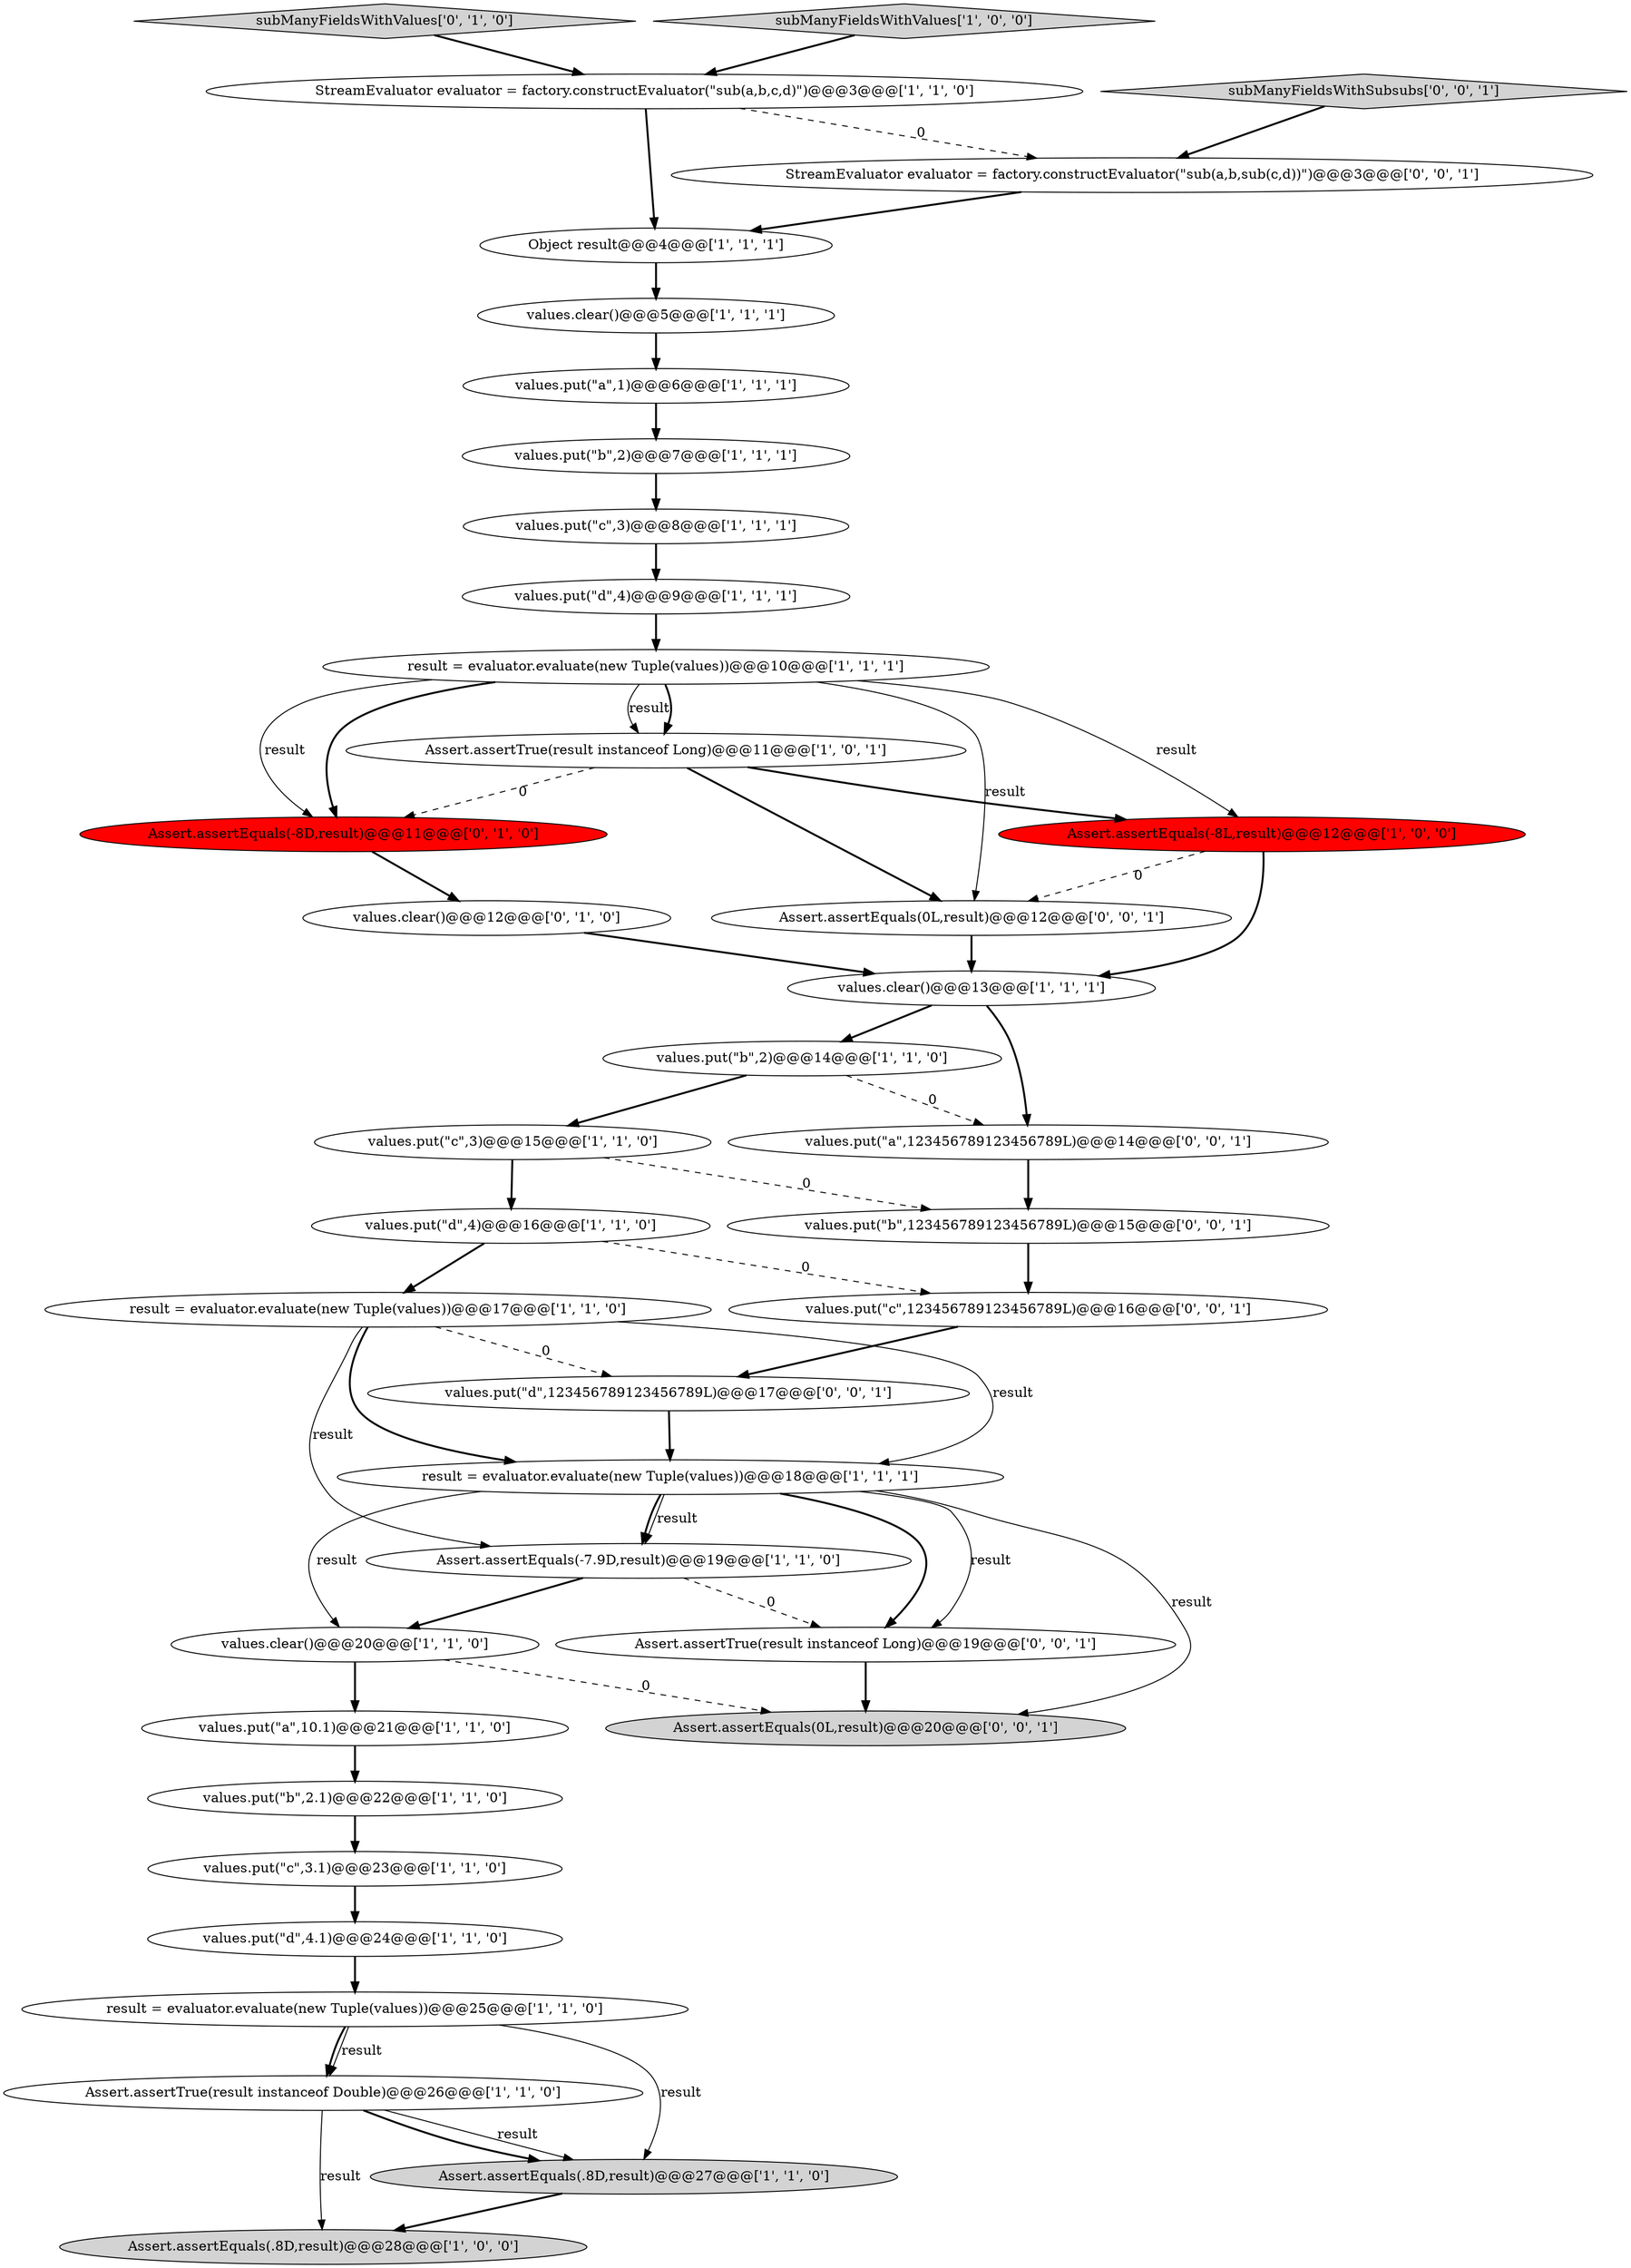 digraph {
27 [style = filled, label = "subManyFieldsWithValues['0', '1', '0']", fillcolor = lightgray, shape = diamond image = "AAA0AAABBB2BBB"];
5 [style = filled, label = "values.clear()@@@13@@@['1', '1', '1']", fillcolor = white, shape = ellipse image = "AAA0AAABBB1BBB"];
28 [style = filled, label = "values.clear()@@@12@@@['0', '1', '0']", fillcolor = white, shape = ellipse image = "AAA0AAABBB2BBB"];
14 [style = filled, label = "values.put(\"d\",4)@@@16@@@['1', '1', '0']", fillcolor = white, shape = ellipse image = "AAA0AAABBB1BBB"];
8 [style = filled, label = "Assert.assertTrue(result instanceof Long)@@@11@@@['1', '0', '1']", fillcolor = white, shape = ellipse image = "AAA0AAABBB1BBB"];
32 [style = filled, label = "values.put(\"b\",123456789123456789L)@@@15@@@['0', '0', '1']", fillcolor = white, shape = ellipse image = "AAA0AAABBB3BBB"];
0 [style = filled, label = "values.put(\"c\",3)@@@15@@@['1', '1', '0']", fillcolor = white, shape = ellipse image = "AAA0AAABBB1BBB"];
11 [style = filled, label = "Object result@@@4@@@['1', '1', '1']", fillcolor = white, shape = ellipse image = "AAA0AAABBB1BBB"];
22 [style = filled, label = "values.put(\"a\",10.1)@@@21@@@['1', '1', '0']", fillcolor = white, shape = ellipse image = "AAA0AAABBB1BBB"];
21 [style = filled, label = "Assert.assertEquals(-8L,result)@@@12@@@['1', '0', '0']", fillcolor = red, shape = ellipse image = "AAA1AAABBB1BBB"];
1 [style = filled, label = "result = evaluator.evaluate(new Tuple(values))@@@18@@@['1', '1', '1']", fillcolor = white, shape = ellipse image = "AAA0AAABBB1BBB"];
4 [style = filled, label = "StreamEvaluator evaluator = factory.constructEvaluator(\"sub(a,b,c,d)\")@@@3@@@['1', '1', '0']", fillcolor = white, shape = ellipse image = "AAA0AAABBB1BBB"];
15 [style = filled, label = "values.put(\"d\",4.1)@@@24@@@['1', '1', '0']", fillcolor = white, shape = ellipse image = "AAA0AAABBB1BBB"];
3 [style = filled, label = "Assert.assertTrue(result instanceof Double)@@@26@@@['1', '1', '0']", fillcolor = white, shape = ellipse image = "AAA0AAABBB1BBB"];
33 [style = filled, label = "subManyFieldsWithSubsubs['0', '0', '1']", fillcolor = lightgray, shape = diamond image = "AAA0AAABBB3BBB"];
16 [style = filled, label = "values.clear()@@@5@@@['1', '1', '1']", fillcolor = white, shape = ellipse image = "AAA0AAABBB1BBB"];
12 [style = filled, label = "values.put(\"b\",2)@@@7@@@['1', '1', '1']", fillcolor = white, shape = ellipse image = "AAA0AAABBB1BBB"];
24 [style = filled, label = "result = evaluator.evaluate(new Tuple(values))@@@10@@@['1', '1', '1']", fillcolor = white, shape = ellipse image = "AAA0AAABBB1BBB"];
25 [style = filled, label = "values.put(\"d\",4)@@@9@@@['1', '1', '1']", fillcolor = white, shape = ellipse image = "AAA0AAABBB1BBB"];
35 [style = filled, label = "Assert.assertEquals(0L,result)@@@20@@@['0', '0', '1']", fillcolor = lightgray, shape = ellipse image = "AAA0AAABBB3BBB"];
23 [style = filled, label = "values.put(\"b\",2)@@@14@@@['1', '1', '0']", fillcolor = white, shape = ellipse image = "AAA0AAABBB1BBB"];
10 [style = filled, label = "values.put(\"b\",2.1)@@@22@@@['1', '1', '0']", fillcolor = white, shape = ellipse image = "AAA0AAABBB1BBB"];
6 [style = filled, label = "values.clear()@@@20@@@['1', '1', '0']", fillcolor = white, shape = ellipse image = "AAA0AAABBB1BBB"];
7 [style = filled, label = "subManyFieldsWithValues['1', '0', '0']", fillcolor = lightgray, shape = diamond image = "AAA0AAABBB1BBB"];
13 [style = filled, label = "Assert.assertEquals(.8D,result)@@@28@@@['1', '0', '0']", fillcolor = lightgray, shape = ellipse image = "AAA0AAABBB1BBB"];
38 [style = filled, label = "Assert.assertTrue(result instanceof Long)@@@19@@@['0', '0', '1']", fillcolor = white, shape = ellipse image = "AAA0AAABBB3BBB"];
37 [style = filled, label = "values.put(\"a\",123456789123456789L)@@@14@@@['0', '0', '1']", fillcolor = white, shape = ellipse image = "AAA0AAABBB3BBB"];
9 [style = filled, label = "values.put(\"a\",1)@@@6@@@['1', '1', '1']", fillcolor = white, shape = ellipse image = "AAA0AAABBB1BBB"];
29 [style = filled, label = "Assert.assertEquals(-8D,result)@@@11@@@['0', '1', '0']", fillcolor = red, shape = ellipse image = "AAA1AAABBB2BBB"];
18 [style = filled, label = "values.put(\"c\",3)@@@8@@@['1', '1', '1']", fillcolor = white, shape = ellipse image = "AAA0AAABBB1BBB"];
26 [style = filled, label = "result = evaluator.evaluate(new Tuple(values))@@@17@@@['1', '1', '0']", fillcolor = white, shape = ellipse image = "AAA0AAABBB1BBB"];
34 [style = filled, label = "values.put(\"c\",123456789123456789L)@@@16@@@['0', '0', '1']", fillcolor = white, shape = ellipse image = "AAA0AAABBB3BBB"];
19 [style = filled, label = "Assert.assertEquals(-7.9D,result)@@@19@@@['1', '1', '0']", fillcolor = white, shape = ellipse image = "AAA0AAABBB1BBB"];
2 [style = filled, label = "result = evaluator.evaluate(new Tuple(values))@@@25@@@['1', '1', '0']", fillcolor = white, shape = ellipse image = "AAA0AAABBB1BBB"];
36 [style = filled, label = "values.put(\"d\",123456789123456789L)@@@17@@@['0', '0', '1']", fillcolor = white, shape = ellipse image = "AAA0AAABBB3BBB"];
31 [style = filled, label = "Assert.assertEquals(0L,result)@@@12@@@['0', '0', '1']", fillcolor = white, shape = ellipse image = "AAA0AAABBB3BBB"];
30 [style = filled, label = "StreamEvaluator evaluator = factory.constructEvaluator(\"sub(a,b,sub(c,d))\")@@@3@@@['0', '0', '1']", fillcolor = white, shape = ellipse image = "AAA0AAABBB3BBB"];
20 [style = filled, label = "Assert.assertEquals(.8D,result)@@@27@@@['1', '1', '0']", fillcolor = lightgray, shape = ellipse image = "AAA0AAABBB1BBB"];
17 [style = filled, label = "values.put(\"c\",3.1)@@@23@@@['1', '1', '0']", fillcolor = white, shape = ellipse image = "AAA0AAABBB1BBB"];
24->8 [style = solid, label="result"];
26->1 [style = solid, label="result"];
11->16 [style = bold, label=""];
3->13 [style = solid, label="result"];
15->2 [style = bold, label=""];
28->5 [style = bold, label=""];
20->13 [style = bold, label=""];
5->23 [style = bold, label=""];
8->31 [style = bold, label=""];
14->34 [style = dashed, label="0"];
6->22 [style = bold, label=""];
24->21 [style = solid, label="result"];
24->29 [style = solid, label="result"];
2->3 [style = bold, label=""];
26->1 [style = bold, label=""];
31->5 [style = bold, label=""];
0->32 [style = dashed, label="0"];
24->31 [style = solid, label="result"];
4->30 [style = dashed, label="0"];
10->17 [style = bold, label=""];
24->29 [style = bold, label=""];
32->34 [style = bold, label=""];
7->4 [style = bold, label=""];
26->19 [style = solid, label="result"];
1->6 [style = solid, label="result"];
19->6 [style = bold, label=""];
23->0 [style = bold, label=""];
36->1 [style = bold, label=""];
23->37 [style = dashed, label="0"];
3->20 [style = solid, label="result"];
6->35 [style = dashed, label="0"];
29->28 [style = bold, label=""];
14->26 [style = bold, label=""];
21->31 [style = dashed, label="0"];
21->5 [style = bold, label=""];
25->24 [style = bold, label=""];
27->4 [style = bold, label=""];
30->11 [style = bold, label=""];
0->14 [style = bold, label=""];
3->20 [style = bold, label=""];
2->20 [style = solid, label="result"];
19->38 [style = dashed, label="0"];
1->35 [style = solid, label="result"];
34->36 [style = bold, label=""];
12->18 [style = bold, label=""];
17->15 [style = bold, label=""];
22->10 [style = bold, label=""];
18->25 [style = bold, label=""];
37->32 [style = bold, label=""];
8->21 [style = bold, label=""];
33->30 [style = bold, label=""];
1->38 [style = solid, label="result"];
26->36 [style = dashed, label="0"];
1->19 [style = solid, label="result"];
9->12 [style = bold, label=""];
24->8 [style = bold, label=""];
1->19 [style = bold, label=""];
4->11 [style = bold, label=""];
38->35 [style = bold, label=""];
2->3 [style = solid, label="result"];
8->29 [style = dashed, label="0"];
16->9 [style = bold, label=""];
5->37 [style = bold, label=""];
1->38 [style = bold, label=""];
}
